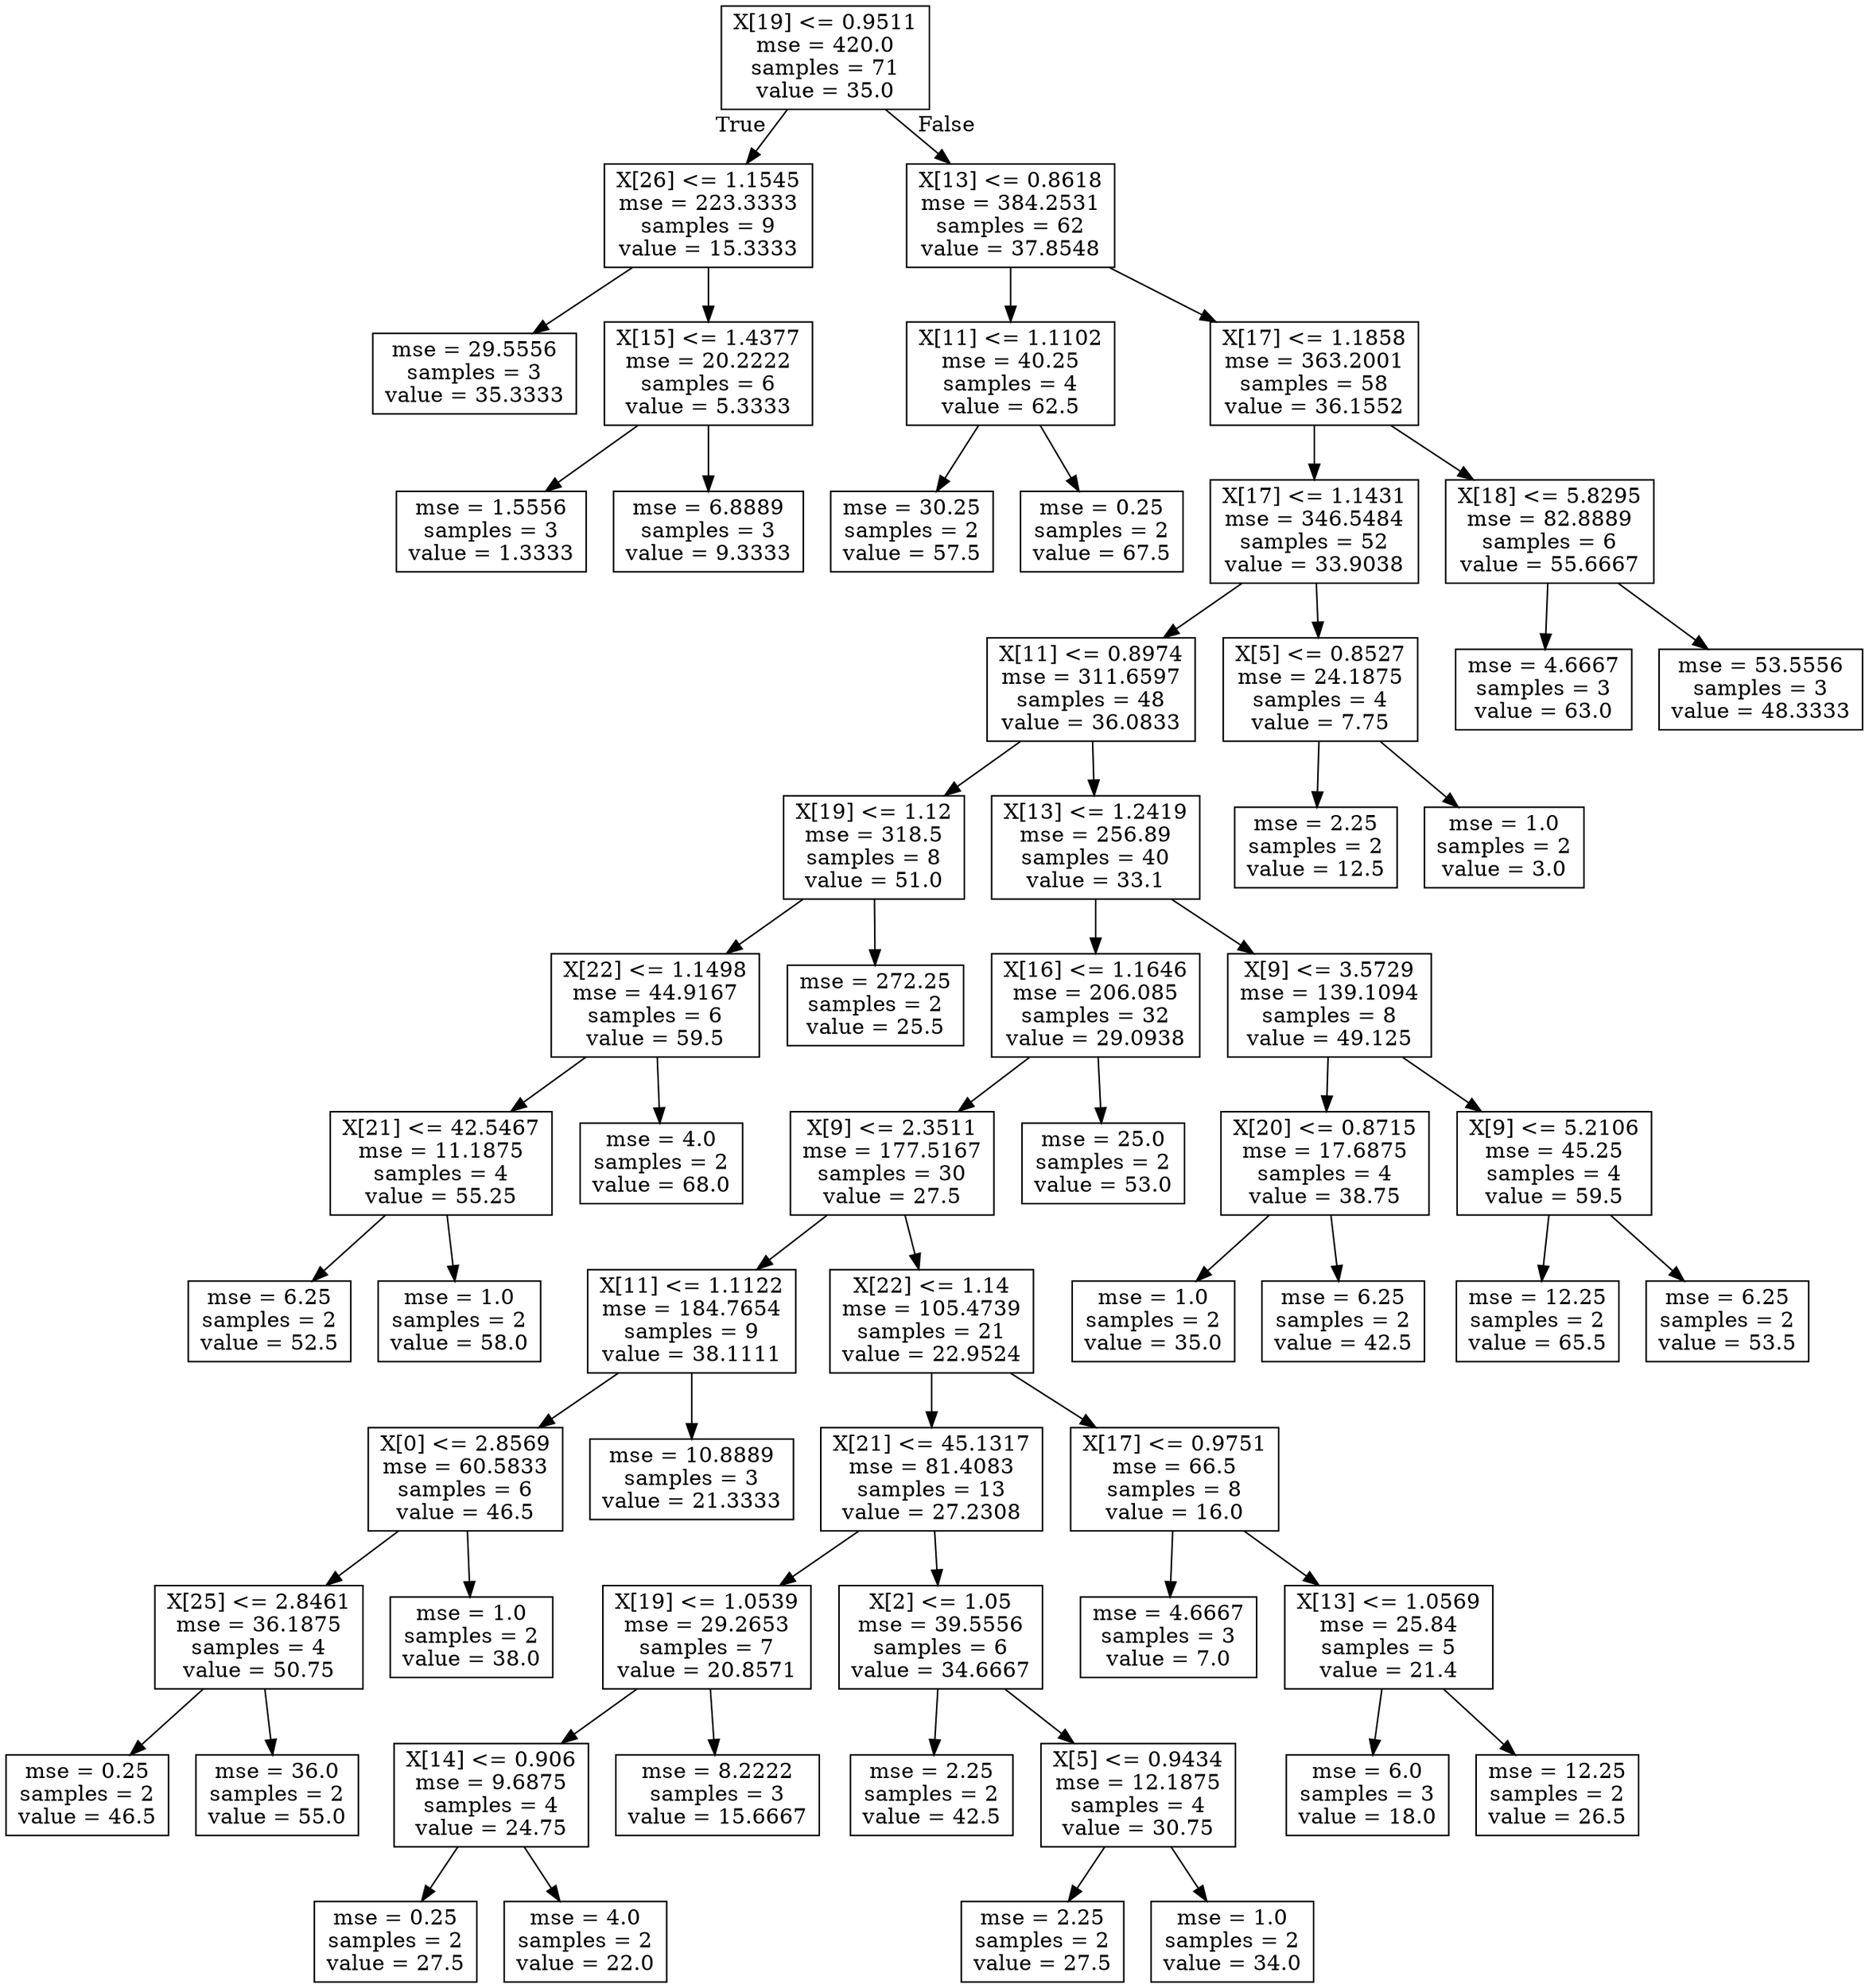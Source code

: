 digraph Tree {
node [shape=box] ;
0 [label="X[19] <= 0.9511\nmse = 420.0\nsamples = 71\nvalue = 35.0"] ;
1 [label="X[26] <= 1.1545\nmse = 223.3333\nsamples = 9\nvalue = 15.3333"] ;
0 -> 1 [labeldistance=2.5, labelangle=45, headlabel="True"] ;
2 [label="mse = 29.5556\nsamples = 3\nvalue = 35.3333"] ;
1 -> 2 ;
3 [label="X[15] <= 1.4377\nmse = 20.2222\nsamples = 6\nvalue = 5.3333"] ;
1 -> 3 ;
4 [label="mse = 1.5556\nsamples = 3\nvalue = 1.3333"] ;
3 -> 4 ;
5 [label="mse = 6.8889\nsamples = 3\nvalue = 9.3333"] ;
3 -> 5 ;
6 [label="X[13] <= 0.8618\nmse = 384.2531\nsamples = 62\nvalue = 37.8548"] ;
0 -> 6 [labeldistance=2.5, labelangle=-45, headlabel="False"] ;
7 [label="X[11] <= 1.1102\nmse = 40.25\nsamples = 4\nvalue = 62.5"] ;
6 -> 7 ;
8 [label="mse = 30.25\nsamples = 2\nvalue = 57.5"] ;
7 -> 8 ;
9 [label="mse = 0.25\nsamples = 2\nvalue = 67.5"] ;
7 -> 9 ;
10 [label="X[17] <= 1.1858\nmse = 363.2001\nsamples = 58\nvalue = 36.1552"] ;
6 -> 10 ;
11 [label="X[17] <= 1.1431\nmse = 346.5484\nsamples = 52\nvalue = 33.9038"] ;
10 -> 11 ;
12 [label="X[11] <= 0.8974\nmse = 311.6597\nsamples = 48\nvalue = 36.0833"] ;
11 -> 12 ;
13 [label="X[19] <= 1.12\nmse = 318.5\nsamples = 8\nvalue = 51.0"] ;
12 -> 13 ;
14 [label="X[22] <= 1.1498\nmse = 44.9167\nsamples = 6\nvalue = 59.5"] ;
13 -> 14 ;
15 [label="X[21] <= 42.5467\nmse = 11.1875\nsamples = 4\nvalue = 55.25"] ;
14 -> 15 ;
16 [label="mse = 6.25\nsamples = 2\nvalue = 52.5"] ;
15 -> 16 ;
17 [label="mse = 1.0\nsamples = 2\nvalue = 58.0"] ;
15 -> 17 ;
18 [label="mse = 4.0\nsamples = 2\nvalue = 68.0"] ;
14 -> 18 ;
19 [label="mse = 272.25\nsamples = 2\nvalue = 25.5"] ;
13 -> 19 ;
20 [label="X[13] <= 1.2419\nmse = 256.89\nsamples = 40\nvalue = 33.1"] ;
12 -> 20 ;
21 [label="X[16] <= 1.1646\nmse = 206.085\nsamples = 32\nvalue = 29.0938"] ;
20 -> 21 ;
22 [label="X[9] <= 2.3511\nmse = 177.5167\nsamples = 30\nvalue = 27.5"] ;
21 -> 22 ;
23 [label="X[11] <= 1.1122\nmse = 184.7654\nsamples = 9\nvalue = 38.1111"] ;
22 -> 23 ;
24 [label="X[0] <= 2.8569\nmse = 60.5833\nsamples = 6\nvalue = 46.5"] ;
23 -> 24 ;
25 [label="X[25] <= 2.8461\nmse = 36.1875\nsamples = 4\nvalue = 50.75"] ;
24 -> 25 ;
26 [label="mse = 0.25\nsamples = 2\nvalue = 46.5"] ;
25 -> 26 ;
27 [label="mse = 36.0\nsamples = 2\nvalue = 55.0"] ;
25 -> 27 ;
28 [label="mse = 1.0\nsamples = 2\nvalue = 38.0"] ;
24 -> 28 ;
29 [label="mse = 10.8889\nsamples = 3\nvalue = 21.3333"] ;
23 -> 29 ;
30 [label="X[22] <= 1.14\nmse = 105.4739\nsamples = 21\nvalue = 22.9524"] ;
22 -> 30 ;
31 [label="X[21] <= 45.1317\nmse = 81.4083\nsamples = 13\nvalue = 27.2308"] ;
30 -> 31 ;
32 [label="X[19] <= 1.0539\nmse = 29.2653\nsamples = 7\nvalue = 20.8571"] ;
31 -> 32 ;
33 [label="X[14] <= 0.906\nmse = 9.6875\nsamples = 4\nvalue = 24.75"] ;
32 -> 33 ;
34 [label="mse = 0.25\nsamples = 2\nvalue = 27.5"] ;
33 -> 34 ;
35 [label="mse = 4.0\nsamples = 2\nvalue = 22.0"] ;
33 -> 35 ;
36 [label="mse = 8.2222\nsamples = 3\nvalue = 15.6667"] ;
32 -> 36 ;
37 [label="X[2] <= 1.05\nmse = 39.5556\nsamples = 6\nvalue = 34.6667"] ;
31 -> 37 ;
38 [label="mse = 2.25\nsamples = 2\nvalue = 42.5"] ;
37 -> 38 ;
39 [label="X[5] <= 0.9434\nmse = 12.1875\nsamples = 4\nvalue = 30.75"] ;
37 -> 39 ;
40 [label="mse = 2.25\nsamples = 2\nvalue = 27.5"] ;
39 -> 40 ;
41 [label="mse = 1.0\nsamples = 2\nvalue = 34.0"] ;
39 -> 41 ;
42 [label="X[17] <= 0.9751\nmse = 66.5\nsamples = 8\nvalue = 16.0"] ;
30 -> 42 ;
43 [label="mse = 4.6667\nsamples = 3\nvalue = 7.0"] ;
42 -> 43 ;
44 [label="X[13] <= 1.0569\nmse = 25.84\nsamples = 5\nvalue = 21.4"] ;
42 -> 44 ;
45 [label="mse = 6.0\nsamples = 3\nvalue = 18.0"] ;
44 -> 45 ;
46 [label="mse = 12.25\nsamples = 2\nvalue = 26.5"] ;
44 -> 46 ;
47 [label="mse = 25.0\nsamples = 2\nvalue = 53.0"] ;
21 -> 47 ;
48 [label="X[9] <= 3.5729\nmse = 139.1094\nsamples = 8\nvalue = 49.125"] ;
20 -> 48 ;
49 [label="X[20] <= 0.8715\nmse = 17.6875\nsamples = 4\nvalue = 38.75"] ;
48 -> 49 ;
50 [label="mse = 1.0\nsamples = 2\nvalue = 35.0"] ;
49 -> 50 ;
51 [label="mse = 6.25\nsamples = 2\nvalue = 42.5"] ;
49 -> 51 ;
52 [label="X[9] <= 5.2106\nmse = 45.25\nsamples = 4\nvalue = 59.5"] ;
48 -> 52 ;
53 [label="mse = 12.25\nsamples = 2\nvalue = 65.5"] ;
52 -> 53 ;
54 [label="mse = 6.25\nsamples = 2\nvalue = 53.5"] ;
52 -> 54 ;
55 [label="X[5] <= 0.8527\nmse = 24.1875\nsamples = 4\nvalue = 7.75"] ;
11 -> 55 ;
56 [label="mse = 2.25\nsamples = 2\nvalue = 12.5"] ;
55 -> 56 ;
57 [label="mse = 1.0\nsamples = 2\nvalue = 3.0"] ;
55 -> 57 ;
58 [label="X[18] <= 5.8295\nmse = 82.8889\nsamples = 6\nvalue = 55.6667"] ;
10 -> 58 ;
59 [label="mse = 4.6667\nsamples = 3\nvalue = 63.0"] ;
58 -> 59 ;
60 [label="mse = 53.5556\nsamples = 3\nvalue = 48.3333"] ;
58 -> 60 ;
}